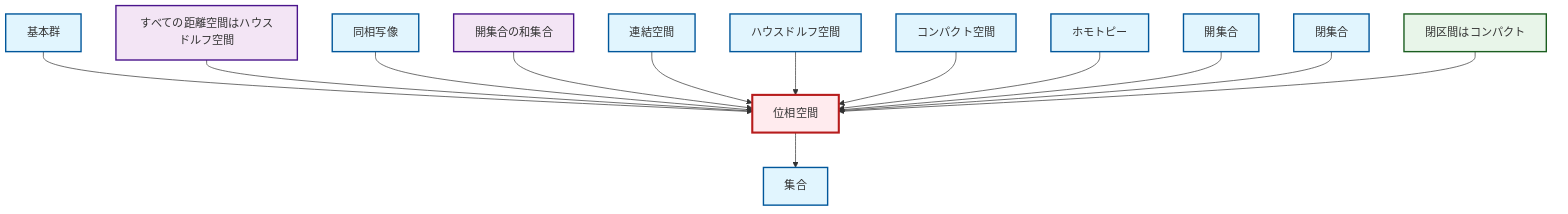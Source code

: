 graph TD
    classDef definition fill:#e1f5fe,stroke:#01579b,stroke-width:2px
    classDef theorem fill:#f3e5f5,stroke:#4a148c,stroke-width:2px
    classDef axiom fill:#fff3e0,stroke:#e65100,stroke-width:2px
    classDef example fill:#e8f5e9,stroke:#1b5e20,stroke-width:2px
    classDef current fill:#ffebee,stroke:#b71c1c,stroke-width:3px
    def-closed-set["閉集合"]:::definition
    def-fundamental-group["基本群"]:::definition
    def-compact["コンパクト空間"]:::definition
    thm-union-open-sets["開集合の和集合"]:::theorem
    def-set["集合"]:::definition
    def-homotopy["ホモトピー"]:::definition
    def-open-set["開集合"]:::definition
    def-hausdorff["ハウスドルフ空間"]:::definition
    def-connected["連結空間"]:::definition
    def-homeomorphism["同相写像"]:::definition
    def-topological-space["位相空間"]:::definition
    thm-metric-hausdorff["すべての距離空間はハウスドルフ空間"]:::theorem
    ex-closed-interval-compact["閉区間はコンパクト"]:::example
    def-topological-space --> def-set
    def-fundamental-group --> def-topological-space
    thm-metric-hausdorff --> def-topological-space
    def-homeomorphism --> def-topological-space
    thm-union-open-sets --> def-topological-space
    def-connected --> def-topological-space
    def-hausdorff --> def-topological-space
    def-compact --> def-topological-space
    def-homotopy --> def-topological-space
    def-open-set --> def-topological-space
    def-closed-set --> def-topological-space
    ex-closed-interval-compact --> def-topological-space
    class def-topological-space current